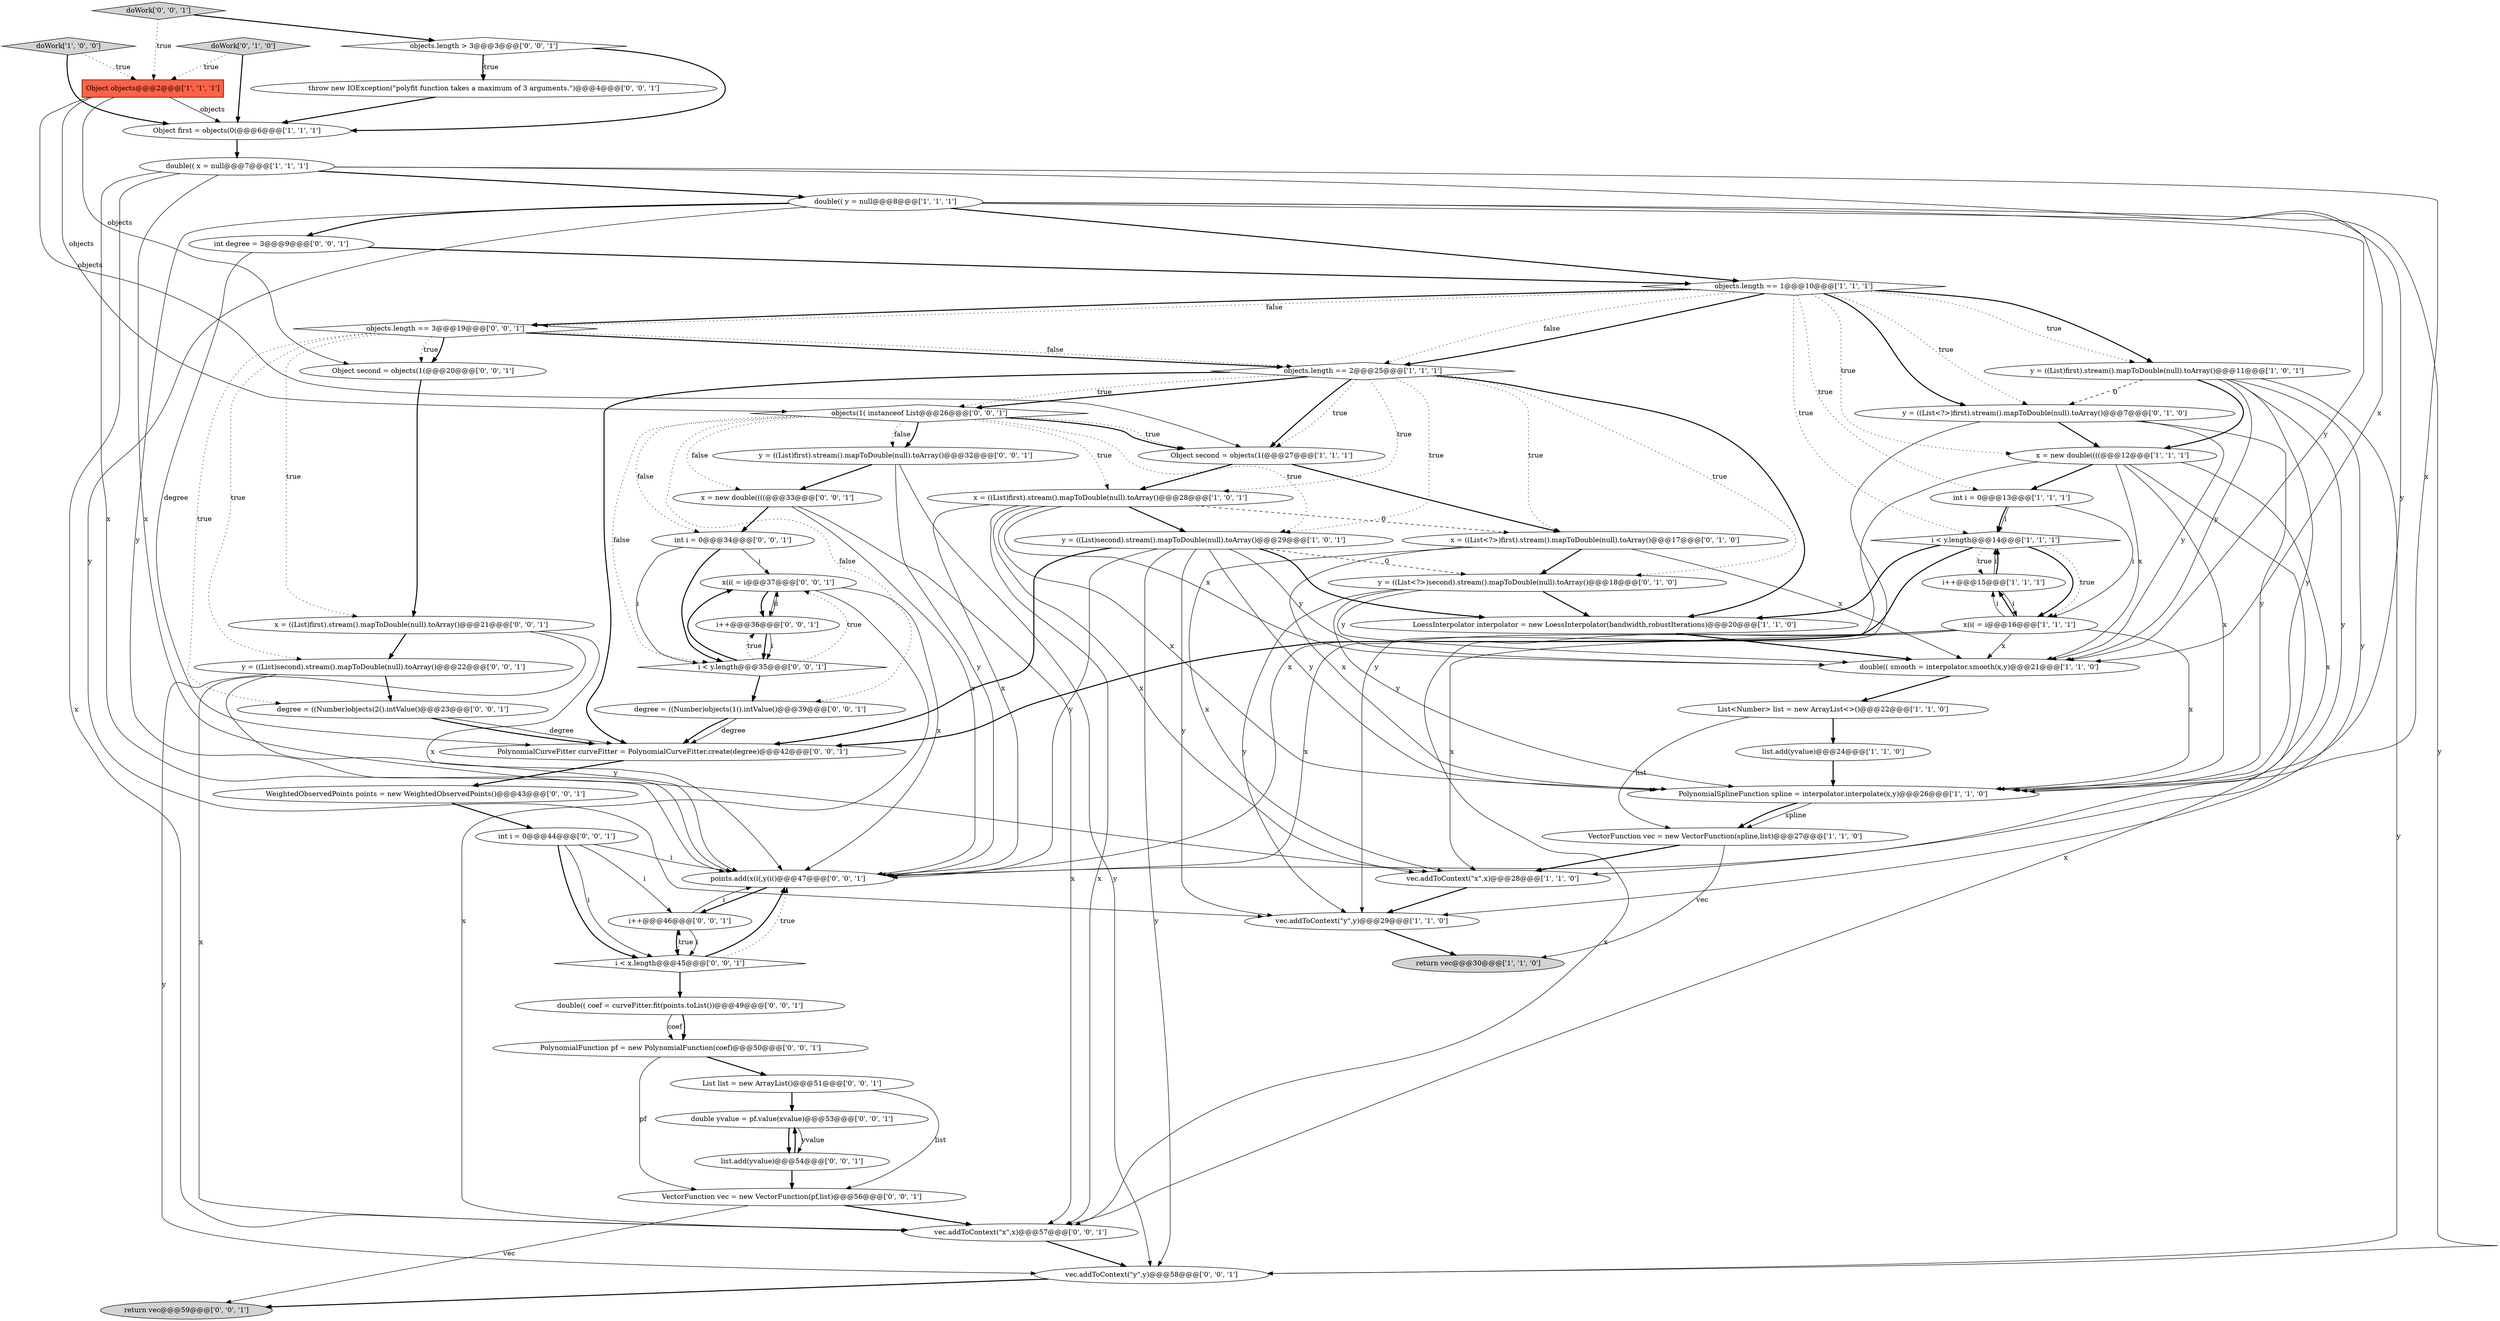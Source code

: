 digraph {
3 [style = filled, label = "Object objects@@@2@@@['1', '1', '1']", fillcolor = tomato, shape = box image = "AAA0AAABBB1BBB"];
55 [style = filled, label = "points.add(x(i(,y(i()@@@47@@@['0', '0', '1']", fillcolor = white, shape = ellipse image = "AAA0AAABBB3BBB"];
39 [style = filled, label = "int i = 0@@@44@@@['0', '0', '1']", fillcolor = white, shape = ellipse image = "AAA0AAABBB3BBB"];
42 [style = filled, label = "objects.length == 3@@@19@@@['0', '0', '1']", fillcolor = white, shape = diamond image = "AAA0AAABBB3BBB"];
53 [style = filled, label = "degree = ((Number)objects(2().intValue()@@@23@@@['0', '0', '1']", fillcolor = white, shape = ellipse image = "AAA0AAABBB3BBB"];
32 [style = filled, label = "double yvalue = pf.value(xvalue)@@@53@@@['0', '0', '1']", fillcolor = white, shape = ellipse image = "AAA0AAABBB3BBB"];
59 [style = filled, label = "objects.length > 3@@@3@@@['0', '0', '1']", fillcolor = white, shape = diamond image = "AAA0AAABBB3BBB"];
40 [style = filled, label = "doWork['0', '0', '1']", fillcolor = lightgray, shape = diamond image = "AAA0AAABBB3BBB"];
15 [style = filled, label = "VectorFunction vec = new VectorFunction(spline,list)@@@27@@@['1', '1', '0']", fillcolor = white, shape = ellipse image = "AAA0AAABBB1BBB"];
6 [style = filled, label = "doWork['1', '0', '0']", fillcolor = lightgray, shape = diamond image = "AAA0AAABBB1BBB"];
36 [style = filled, label = "PolynomialCurveFitter curveFitter = PolynomialCurveFitter.create(degree)@@@42@@@['0', '0', '1']", fillcolor = white, shape = ellipse image = "AAA0AAABBB3BBB"];
37 [style = filled, label = "vec.addToContext(\"x\",x)@@@57@@@['0', '0', '1']", fillcolor = white, shape = ellipse image = "AAA0AAABBB3BBB"];
44 [style = filled, label = "y = ((List)second).stream().mapToDouble(null).toArray()@@@22@@@['0', '0', '1']", fillcolor = white, shape = ellipse image = "AAA0AAABBB3BBB"];
24 [style = filled, label = "double(( smooth = interpolator.smooth(x,y)@@@21@@@['1', '1', '0']", fillcolor = white, shape = ellipse image = "AAA0AAABBB1BBB"];
56 [style = filled, label = "i++@@@36@@@['0', '0', '1']", fillcolor = white, shape = ellipse image = "AAA0AAABBB3BBB"];
29 [style = filled, label = "list.add(yvalue)@@@54@@@['0', '0', '1']", fillcolor = white, shape = ellipse image = "AAA0AAABBB3BBB"];
57 [style = filled, label = "x(i( = i@@@37@@@['0', '0', '1']", fillcolor = white, shape = ellipse image = "AAA0AAABBB3BBB"];
11 [style = filled, label = "i++@@@15@@@['1', '1', '1']", fillcolor = white, shape = ellipse image = "AAA0AAABBB1BBB"];
17 [style = filled, label = "double(( x = null@@@7@@@['1', '1', '1']", fillcolor = white, shape = ellipse image = "AAA0AAABBB1BBB"];
0 [style = filled, label = "vec.addToContext(\"x\",x)@@@28@@@['1', '1', '0']", fillcolor = white, shape = ellipse image = "AAA0AAABBB1BBB"];
25 [style = filled, label = "y = ((List<?>)second).stream().mapToDouble(null).toArray()@@@18@@@['0', '1', '0']", fillcolor = white, shape = ellipse image = "AAA1AAABBB2BBB"];
28 [style = filled, label = "doWork['0', '1', '0']", fillcolor = lightgray, shape = diamond image = "AAA0AAABBB2BBB"];
10 [style = filled, label = "vec.addToContext(\"y\",y)@@@29@@@['1', '1', '0']", fillcolor = white, shape = ellipse image = "AAA0AAABBB1BBB"];
5 [style = filled, label = "list.add(yvalue)@@@24@@@['1', '1', '0']", fillcolor = white, shape = ellipse image = "AAA0AAABBB1BBB"];
38 [style = filled, label = "degree = ((Number)objects(1().intValue()@@@39@@@['0', '0', '1']", fillcolor = white, shape = ellipse image = "AAA0AAABBB3BBB"];
46 [style = filled, label = "x = new double((((@@@33@@@['0', '0', '1']", fillcolor = white, shape = ellipse image = "AAA0AAABBB3BBB"];
51 [style = filled, label = "Object second = objects(1(@@@20@@@['0', '0', '1']", fillcolor = white, shape = ellipse image = "AAA0AAABBB3BBB"];
22 [style = filled, label = "objects.length == 2@@@25@@@['1', '1', '1']", fillcolor = white, shape = diamond image = "AAA0AAABBB1BBB"];
58 [style = filled, label = "i++@@@46@@@['0', '0', '1']", fillcolor = white, shape = ellipse image = "AAA0AAABBB3BBB"];
31 [style = filled, label = "PolynomialFunction pf = new PolynomialFunction(coef)@@@50@@@['0', '0', '1']", fillcolor = white, shape = ellipse image = "AAA0AAABBB3BBB"];
52 [style = filled, label = "throw new IOException(\"polyfit function takes a maximum of 3 arguments.\")@@@4@@@['0', '0', '1']", fillcolor = white, shape = ellipse image = "AAA0AAABBB3BBB"];
26 [style = filled, label = "x = ((List<?>)first).stream().mapToDouble(null).toArray()@@@17@@@['0', '1', '0']", fillcolor = white, shape = ellipse image = "AAA1AAABBB2BBB"];
48 [style = filled, label = "int i = 0@@@34@@@['0', '0', '1']", fillcolor = white, shape = ellipse image = "AAA0AAABBB3BBB"];
45 [style = filled, label = "double(( coef = curveFitter.fit(points.toList())@@@49@@@['0', '0', '1']", fillcolor = white, shape = ellipse image = "AAA0AAABBB3BBB"];
50 [style = filled, label = "VectorFunction vec = new VectorFunction(pf,list)@@@56@@@['0', '0', '1']", fillcolor = white, shape = ellipse image = "AAA0AAABBB3BBB"];
7 [style = filled, label = "y = ((List)first).stream().mapToDouble(null).toArray()@@@11@@@['1', '0', '1']", fillcolor = white, shape = ellipse image = "AAA0AAABBB1BBB"];
60 [style = filled, label = "int degree = 3@@@9@@@['0', '0', '1']", fillcolor = white, shape = ellipse image = "AAA0AAABBB3BBB"];
47 [style = filled, label = "return vec@@@59@@@['0', '0', '1']", fillcolor = lightgray, shape = ellipse image = "AAA0AAABBB3BBB"];
14 [style = filled, label = "x = ((List)first).stream().mapToDouble(null).toArray()@@@28@@@['1', '0', '1']", fillcolor = white, shape = ellipse image = "AAA0AAABBB1BBB"];
41 [style = filled, label = "WeightedObservedPoints points = new WeightedObservedPoints()@@@43@@@['0', '0', '1']", fillcolor = white, shape = ellipse image = "AAA0AAABBB3BBB"];
35 [style = filled, label = "i < y.length@@@35@@@['0', '0', '1']", fillcolor = white, shape = diamond image = "AAA0AAABBB3BBB"];
9 [style = filled, label = "Object second = objects(1(@@@27@@@['1', '1', '1']", fillcolor = white, shape = ellipse image = "AAA0AAABBB1BBB"];
19 [style = filled, label = "PolynomialSplineFunction spline = interpolator.interpolate(x,y)@@@26@@@['1', '1', '0']", fillcolor = white, shape = ellipse image = "AAA0AAABBB1BBB"];
8 [style = filled, label = "i < y.length@@@14@@@['1', '1', '1']", fillcolor = white, shape = diamond image = "AAA0AAABBB1BBB"];
20 [style = filled, label = "objects.length == 1@@@10@@@['1', '1', '1']", fillcolor = white, shape = diamond image = "AAA0AAABBB1BBB"];
1 [style = filled, label = "LoessInterpolator interpolator = new LoessInterpolator(bandwidth,robustIterations)@@@20@@@['1', '1', '0']", fillcolor = white, shape = ellipse image = "AAA0AAABBB1BBB"];
34 [style = filled, label = "objects(1( instanceof List@@@26@@@['0', '0', '1']", fillcolor = white, shape = diamond image = "AAA0AAABBB3BBB"];
2 [style = filled, label = "return vec@@@30@@@['1', '1', '0']", fillcolor = lightgray, shape = ellipse image = "AAA0AAABBB1BBB"];
27 [style = filled, label = "y = ((List<?>)first).stream().mapToDouble(null).toArray()@@@7@@@['0', '1', '0']", fillcolor = white, shape = ellipse image = "AAA1AAABBB2BBB"];
43 [style = filled, label = "vec.addToContext(\"y\",y)@@@58@@@['0', '0', '1']", fillcolor = white, shape = ellipse image = "AAA0AAABBB3BBB"];
49 [style = filled, label = "List list = new ArrayList()@@@51@@@['0', '0', '1']", fillcolor = white, shape = ellipse image = "AAA0AAABBB3BBB"];
16 [style = filled, label = "y = ((List)second).stream().mapToDouble(null).toArray()@@@29@@@['1', '0', '1']", fillcolor = white, shape = ellipse image = "AAA0AAABBB1BBB"];
30 [style = filled, label = "i < x.length@@@45@@@['0', '0', '1']", fillcolor = white, shape = diamond image = "AAA0AAABBB3BBB"];
54 [style = filled, label = "x = ((List)first).stream().mapToDouble(null).toArray()@@@21@@@['0', '0', '1']", fillcolor = white, shape = ellipse image = "AAA0AAABBB3BBB"];
12 [style = filled, label = "List<Number> list = new ArrayList<>()@@@22@@@['1', '1', '0']", fillcolor = white, shape = ellipse image = "AAA0AAABBB1BBB"];
13 [style = filled, label = "x = new double((((@@@12@@@['1', '1', '1']", fillcolor = white, shape = ellipse image = "AAA0AAABBB1BBB"];
18 [style = filled, label = "int i = 0@@@13@@@['1', '1', '1']", fillcolor = white, shape = ellipse image = "AAA0AAABBB1BBB"];
4 [style = filled, label = "double(( y = null@@@8@@@['1', '1', '1']", fillcolor = white, shape = ellipse image = "AAA0AAABBB1BBB"];
33 [style = filled, label = "y = ((List)first).stream().mapToDouble(null).toArray()@@@32@@@['0', '0', '1']", fillcolor = white, shape = ellipse image = "AAA0AAABBB3BBB"];
21 [style = filled, label = "x(i( = i@@@16@@@['1', '1', '1']", fillcolor = white, shape = ellipse image = "AAA0AAABBB1BBB"];
23 [style = filled, label = "Object first = objects(0(@@@6@@@['1', '1', '1']", fillcolor = white, shape = ellipse image = "AAA0AAABBB1BBB"];
34->9 [style = dotted, label="true"];
35->57 [style = dotted, label="true"];
58->30 [style = solid, label="i"];
20->27 [style = bold, label=""];
14->0 [style = solid, label="x"];
21->55 [style = solid, label="x"];
59->23 [style = bold, label=""];
38->36 [style = bold, label=""];
20->27 [style = dotted, label="true"];
20->7 [style = bold, label=""];
15->2 [style = solid, label="vec"];
55->58 [style = bold, label=""];
12->15 [style = solid, label="list"];
7->43 [style = solid, label="y"];
49->32 [style = bold, label=""];
17->0 [style = solid, label="x"];
20->18 [style = dotted, label="true"];
32->29 [style = solid, label="yvalue"];
40->3 [style = dotted, label="true"];
13->55 [style = solid, label="x"];
51->54 [style = bold, label=""];
59->52 [style = bold, label=""];
34->48 [style = dotted, label="false"];
30->55 [style = bold, label=""];
59->52 [style = dotted, label="true"];
57->56 [style = bold, label=""];
25->1 [style = bold, label=""];
39->30 [style = solid, label="i"];
13->19 [style = solid, label="x"];
3->34 [style = solid, label="objects"];
17->4 [style = bold, label=""];
7->13 [style = bold, label=""];
26->25 [style = bold, label=""];
49->50 [style = solid, label="list"];
56->35 [style = bold, label=""];
48->35 [style = solid, label="i"];
15->0 [style = bold, label=""];
44->55 [style = solid, label="y"];
34->46 [style = dotted, label="false"];
16->1 [style = bold, label=""];
29->32 [style = bold, label=""];
35->56 [style = dotted, label="true"];
18->21 [style = solid, label="i"];
33->55 [style = solid, label="y"];
20->7 [style = dotted, label="true"];
3->9 [style = solid, label="objects"];
28->3 [style = dotted, label="true"];
9->14 [style = bold, label=""];
26->0 [style = solid, label="x"];
9->26 [style = bold, label=""];
46->37 [style = solid, label="x"];
7->55 [style = solid, label="y"];
21->37 [style = solid, label="x"];
39->30 [style = bold, label=""];
3->51 [style = solid, label="objects"];
46->55 [style = solid, label="x"];
7->19 [style = solid, label="y"];
11->21 [style = solid, label="i"];
53->36 [style = bold, label=""];
11->8 [style = solid, label="i"];
8->11 [style = dotted, label="true"];
52->23 [style = bold, label=""];
29->50 [style = bold, label=""];
16->25 [style = dashed, label="0"];
16->43 [style = solid, label="y"];
44->43 [style = solid, label="y"];
50->37 [style = bold, label=""];
17->55 [style = solid, label="x"];
33->46 [style = bold, label=""];
57->37 [style = solid, label="x"];
27->24 [style = solid, label="y"];
34->14 [style = dotted, label="true"];
3->23 [style = solid, label="objects"];
26->19 [style = solid, label="x"];
56->35 [style = solid, label="i"];
41->39 [style = bold, label=""];
4->43 [style = solid, label="y"];
22->9 [style = bold, label=""];
34->9 [style = bold, label=""];
48->57 [style = solid, label="i"];
34->38 [style = dotted, label="false"];
16->55 [style = solid, label="y"];
40->59 [style = bold, label=""];
36->41 [style = bold, label=""];
45->31 [style = bold, label=""];
25->24 [style = solid, label="y"];
54->37 [style = solid, label="x"];
22->25 [style = dotted, label="true"];
53->36 [style = solid, label="degree"];
4->60 [style = bold, label=""];
58->55 [style = solid, label="i"];
17->24 [style = solid, label="x"];
20->42 [style = bold, label=""];
31->50 [style = solid, label="pf"];
17->19 [style = solid, label="x"];
22->36 [style = bold, label=""];
13->0 [style = solid, label="x"];
4->10 [style = solid, label="y"];
16->19 [style = solid, label="y"];
21->11 [style = solid, label="i"];
18->8 [style = bold, label=""];
48->35 [style = bold, label=""];
34->16 [style = dotted, label="true"];
32->29 [style = bold, label=""];
22->1 [style = bold, label=""];
6->23 [style = bold, label=""];
7->27 [style = dashed, label="0"];
16->10 [style = solid, label="y"];
7->24 [style = solid, label="y"];
42->22 [style = bold, label=""];
21->11 [style = bold, label=""];
5->19 [style = bold, label=""];
39->58 [style = solid, label="i"];
25->19 [style = solid, label="y"];
8->36 [style = bold, label=""];
19->15 [style = solid, label="spline"];
14->16 [style = bold, label=""];
45->31 [style = solid, label="coef"];
30->58 [style = dotted, label="true"];
46->48 [style = bold, label=""];
42->22 [style = dotted, label="false"];
20->22 [style = bold, label=""];
28->23 [style = bold, label=""];
30->55 [style = dotted, label="true"];
34->33 [style = bold, label=""];
17->37 [style = solid, label="x"];
33->43 [style = solid, label="y"];
1->24 [style = bold, label=""];
20->22 [style = dotted, label="false"];
8->21 [style = bold, label=""];
27->19 [style = solid, label="y"];
56->57 [style = solid, label="i"];
8->1 [style = bold, label=""];
42->51 [style = dotted, label="true"];
11->8 [style = bold, label=""];
20->42 [style = dotted, label="false"];
31->49 [style = bold, label=""];
34->33 [style = dotted, label="false"];
35->57 [style = bold, label=""];
14->55 [style = solid, label="x"];
20->13 [style = dotted, label="true"];
44->53 [style = bold, label=""];
24->12 [style = bold, label=""];
39->55 [style = solid, label="i"];
14->19 [style = solid, label="x"];
23->17 [style = bold, label=""];
21->19 [style = solid, label="x"];
21->24 [style = solid, label="x"];
14->37 [style = solid, label="x"];
26->24 [style = solid, label="x"];
42->51 [style = bold, label=""];
14->24 [style = solid, label="x"];
10->2 [style = bold, label=""];
42->44 [style = dotted, label="true"];
16->24 [style = solid, label="y"];
34->35 [style = dotted, label="false"];
22->16 [style = dotted, label="true"];
13->24 [style = solid, label="x"];
27->13 [style = bold, label=""];
50->47 [style = solid, label="vec"];
37->43 [style = bold, label=""];
8->21 [style = dotted, label="true"];
25->10 [style = solid, label="y"];
22->9 [style = dotted, label="true"];
19->15 [style = bold, label=""];
18->8 [style = solid, label="i"];
16->36 [style = bold, label=""];
43->47 [style = bold, label=""];
21->0 [style = solid, label="x"];
14->26 [style = dashed, label="0"];
4->20 [style = bold, label=""];
13->18 [style = bold, label=""];
4->19 [style = solid, label="y"];
38->36 [style = solid, label="degree"];
54->55 [style = solid, label="x"];
0->10 [style = bold, label=""];
54->44 [style = bold, label=""];
27->10 [style = solid, label="y"];
60->20 [style = bold, label=""];
12->5 [style = bold, label=""];
4->55 [style = solid, label="y"];
22->34 [style = bold, label=""];
58->30 [style = bold, label=""];
22->14 [style = dotted, label="true"];
35->38 [style = bold, label=""];
4->24 [style = solid, label="y"];
22->34 [style = dotted, label="true"];
7->10 [style = solid, label="y"];
60->36 [style = solid, label="degree"];
6->3 [style = dotted, label="true"];
13->37 [style = solid, label="x"];
30->45 [style = bold, label=""];
57->55 [style = solid, label="x"];
20->8 [style = dotted, label="true"];
42->53 [style = dotted, label="true"];
42->54 [style = dotted, label="true"];
57->56 [style = solid, label="i"];
22->26 [style = dotted, label="true"];
}
